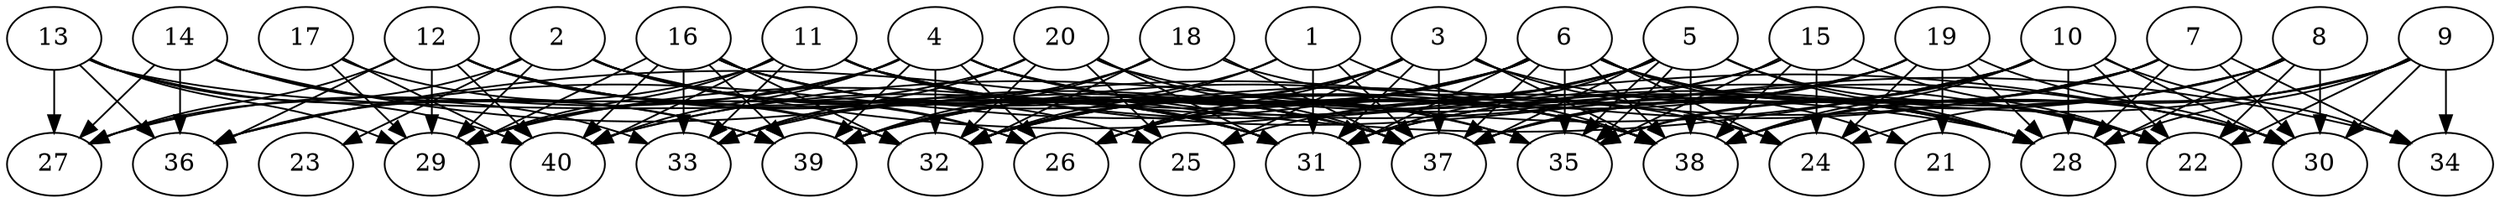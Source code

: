 // DAG automatically generated by daggen at Thu Oct  3 14:06:49 2019
// ./daggen --dot -n 40 --ccr 0.4 --fat 0.9 --regular 0.7 --density 0.6 --mindata 5242880 --maxdata 52428800 
digraph G {
  1 [size="68249600", alpha="0.17", expect_size="27299840"] 
  1 -> 31 [size ="27299840"]
  1 -> 32 [size ="27299840"]
  1 -> 37 [size ="27299840"]
  1 -> 38 [size ="27299840"]
  1 -> 39 [size ="27299840"]
  2 [size="68044800", alpha="0.11", expect_size="27217920"] 
  2 -> 23 [size ="27217920"]
  2 -> 25 [size ="27217920"]
  2 -> 26 [size ="27217920"]
  2 -> 27 [size ="27217920"]
  2 -> 29 [size ="27217920"]
  2 -> 30 [size ="27217920"]
  2 -> 31 [size ="27217920"]
  2 -> 37 [size ="27217920"]
  3 [size="127111680", alpha="0.14", expect_size="50844672"] 
  3 -> 22 [size ="50844672"]
  3 -> 24 [size ="50844672"]
  3 -> 25 [size ="50844672"]
  3 -> 26 [size ="50844672"]
  3 -> 31 [size ="50844672"]
  3 -> 32 [size ="50844672"]
  3 -> 37 [size ="50844672"]
  3 -> 38 [size ="50844672"]
  3 -> 39 [size ="50844672"]
  4 [size="108121600", alpha="0.09", expect_size="43248640"] 
  4 -> 24 [size ="43248640"]
  4 -> 26 [size ="43248640"]
  4 -> 27 [size ="43248640"]
  4 -> 29 [size ="43248640"]
  4 -> 30 [size ="43248640"]
  4 -> 32 [size ="43248640"]
  4 -> 35 [size ="43248640"]
  4 -> 38 [size ="43248640"]
  4 -> 39 [size ="43248640"]
  4 -> 40 [size ="43248640"]
  5 [size="76495360", alpha="0.01", expect_size="30598144"] 
  5 -> 22 [size ="30598144"]
  5 -> 26 [size ="30598144"]
  5 -> 28 [size ="30598144"]
  5 -> 29 [size ="30598144"]
  5 -> 31 [size ="30598144"]
  5 -> 35 [size ="30598144"]
  5 -> 35 [size ="30598144"]
  5 -> 37 [size ="30598144"]
  5 -> 38 [size ="30598144"]
  5 -> 39 [size ="30598144"]
  6 [size="28464640", alpha="0.06", expect_size="11385856"] 
  6 -> 21 [size ="11385856"]
  6 -> 24 [size ="11385856"]
  6 -> 26 [size ="11385856"]
  6 -> 28 [size ="11385856"]
  6 -> 30 [size ="11385856"]
  6 -> 31 [size ="11385856"]
  6 -> 32 [size ="11385856"]
  6 -> 35 [size ="11385856"]
  6 -> 36 [size ="11385856"]
  6 -> 37 [size ="11385856"]
  6 -> 38 [size ="11385856"]
  6 -> 39 [size ="11385856"]
  6 -> 40 [size ="11385856"]
  7 [size="83159040", alpha="0.02", expect_size="33263616"] 
  7 -> 28 [size ="33263616"]
  7 -> 30 [size ="33263616"]
  7 -> 32 [size ="33263616"]
  7 -> 34 [size ="33263616"]
  7 -> 35 [size ="33263616"]
  7 -> 38 [size ="33263616"]
  7 -> 39 [size ="33263616"]
  8 [size="95421440", alpha="0.17", expect_size="38168576"] 
  8 -> 22 [size ="38168576"]
  8 -> 28 [size ="38168576"]
  8 -> 30 [size ="38168576"]
  8 -> 31 [size ="38168576"]
  8 -> 37 [size ="38168576"]
  8 -> 38 [size ="38168576"]
  9 [size="43146240", alpha="0.04", expect_size="17258496"] 
  9 -> 22 [size ="17258496"]
  9 -> 24 [size ="17258496"]
  9 -> 28 [size ="17258496"]
  9 -> 30 [size ="17258496"]
  9 -> 31 [size ="17258496"]
  9 -> 34 [size ="17258496"]
  9 -> 38 [size ="17258496"]
  10 [size="127715840", alpha="0.06", expect_size="51086336"] 
  10 -> 22 [size ="51086336"]
  10 -> 28 [size ="51086336"]
  10 -> 30 [size ="51086336"]
  10 -> 34 [size ="51086336"]
  10 -> 35 [size ="51086336"]
  10 -> 36 [size ="51086336"]
  10 -> 37 [size ="51086336"]
  10 -> 38 [size ="51086336"]
  10 -> 40 [size ="51086336"]
  11 [size="45985280", alpha="0.05", expect_size="18394112"] 
  11 -> 22 [size ="18394112"]
  11 -> 29 [size ="18394112"]
  11 -> 31 [size ="18394112"]
  11 -> 33 [size ="18394112"]
  11 -> 34 [size ="18394112"]
  11 -> 36 [size ="18394112"]
  11 -> 37 [size ="18394112"]
  11 -> 40 [size ="18394112"]
  12 [size="26606080", alpha="0.10", expect_size="10642432"] 
  12 -> 26 [size ="10642432"]
  12 -> 27 [size ="10642432"]
  12 -> 29 [size ="10642432"]
  12 -> 31 [size ="10642432"]
  12 -> 32 [size ="10642432"]
  12 -> 36 [size ="10642432"]
  12 -> 37 [size ="10642432"]
  12 -> 40 [size ="10642432"]
  13 [size="92976640", alpha="0.11", expect_size="37190656"] 
  13 -> 27 [size ="37190656"]
  13 -> 28 [size ="37190656"]
  13 -> 29 [size ="37190656"]
  13 -> 36 [size ="37190656"]
  13 -> 39 [size ="37190656"]
  13 -> 40 [size ="37190656"]
  14 [size="57264640", alpha="0.01", expect_size="22905856"] 
  14 -> 27 [size ="22905856"]
  14 -> 33 [size ="22905856"]
  14 -> 36 [size ="22905856"]
  14 -> 38 [size ="22905856"]
  14 -> 39 [size ="22905856"]
  15 [size="112317440", alpha="0.12", expect_size="44926976"] 
  15 -> 22 [size ="44926976"]
  15 -> 24 [size ="44926976"]
  15 -> 26 [size ="44926976"]
  15 -> 33 [size ="44926976"]
  15 -> 35 [size ="44926976"]
  15 -> 38 [size ="44926976"]
  16 [size="115829760", alpha="0.06", expect_size="46331904"] 
  16 -> 29 [size ="46331904"]
  16 -> 31 [size ="46331904"]
  16 -> 32 [size ="46331904"]
  16 -> 33 [size ="46331904"]
  16 -> 35 [size ="46331904"]
  16 -> 38 [size ="46331904"]
  16 -> 39 [size ="46331904"]
  16 -> 40 [size ="46331904"]
  17 [size="35788800", alpha="0.11", expect_size="14315520"] 
  17 -> 29 [size ="14315520"]
  17 -> 32 [size ="14315520"]
  17 -> 40 [size ="14315520"]
  18 [size="45498880", alpha="0.02", expect_size="18199552"] 
  18 -> 28 [size ="18199552"]
  18 -> 32 [size ="18199552"]
  18 -> 33 [size ="18199552"]
  18 -> 37 [size ="18199552"]
  18 -> 39 [size ="18199552"]
  19 [size="27299840", alpha="0.12", expect_size="10919936"] 
  19 -> 21 [size ="10919936"]
  19 -> 24 [size ="10919936"]
  19 -> 25 [size ="10919936"]
  19 -> 28 [size ="10919936"]
  19 -> 30 [size ="10919936"]
  19 -> 32 [size ="10919936"]
  19 -> 37 [size ="10919936"]
  20 [size="48535040", alpha="0.09", expect_size="19414016"] 
  20 -> 25 [size ="19414016"]
  20 -> 28 [size ="19414016"]
  20 -> 29 [size ="19414016"]
  20 -> 31 [size ="19414016"]
  20 -> 32 [size ="19414016"]
  20 -> 33 [size ="19414016"]
  20 -> 37 [size ="19414016"]
  21 [size="81484800", alpha="0.17", expect_size="32593920"] 
  22 [size="110504960", alpha="0.13", expect_size="44201984"] 
  23 [size="50391040", alpha="0.09", expect_size="20156416"] 
  24 [size="113735680", alpha="0.01", expect_size="45494272"] 
  25 [size="122242560", alpha="0.04", expect_size="48897024"] 
  26 [size="73597440", alpha="0.09", expect_size="29438976"] 
  27 [size="108659200", alpha="0.06", expect_size="43463680"] 
  28 [size="57689600", alpha="0.17", expect_size="23075840"] 
  29 [size="69926400", alpha="0.13", expect_size="27970560"] 
  30 [size="20802560", alpha="0.09", expect_size="8321024"] 
  31 [size="76792320", alpha="0.10", expect_size="30716928"] 
  32 [size="57100800", alpha="0.14", expect_size="22840320"] 
  33 [size="16673280", alpha="0.11", expect_size="6669312"] 
  34 [size="69514240", alpha="0.15", expect_size="27805696"] 
  35 [size="74705920", alpha="0.17", expect_size="29882368"] 
  36 [size="95641600", alpha="0.15", expect_size="38256640"] 
  37 [size="29711360", alpha="0.18", expect_size="11884544"] 
  38 [size="64934400", alpha="0.06", expect_size="25973760"] 
  39 [size="47695360", alpha="0.16", expect_size="19078144"] 
  40 [size="126000640", alpha="0.13", expect_size="50400256"] 
}
